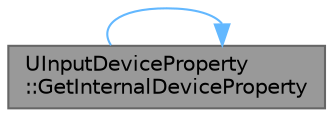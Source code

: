 digraph "UInputDeviceProperty::GetInternalDeviceProperty"
{
 // INTERACTIVE_SVG=YES
 // LATEX_PDF_SIZE
  bgcolor="transparent";
  edge [fontname=Helvetica,fontsize=10,labelfontname=Helvetica,labelfontsize=10];
  node [fontname=Helvetica,fontsize=10,shape=box,height=0.2,width=0.4];
  rankdir="LR";
  Node1 [id="Node000001",label="UInputDeviceProperty\l::GetInternalDeviceProperty",height=0.2,width=0.4,color="gray40", fillcolor="grey60", style="filled", fontcolor="black",tooltip="Gets a pointer to the current input device property that the IInputInterface can use."];
  Node1 -> Node1 [id="edge1_Node000001_Node000001",color="steelblue1",style="solid",tooltip=" "];
}
